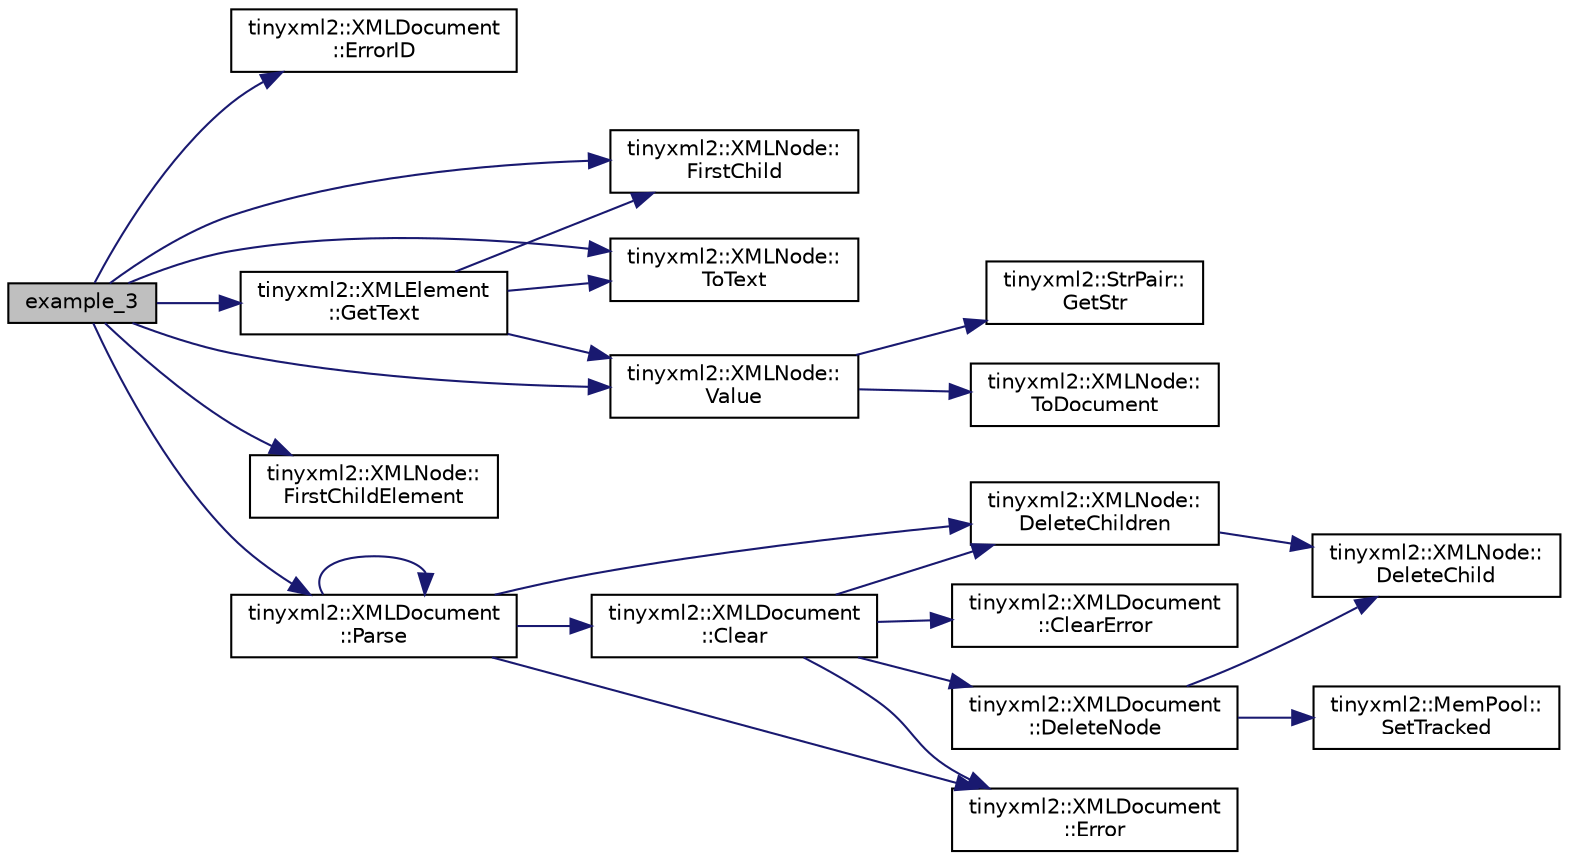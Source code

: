 digraph "example_3"
{
 // LATEX_PDF_SIZE
  edge [fontname="Helvetica",fontsize="10",labelfontname="Helvetica",labelfontsize="10"];
  node [fontname="Helvetica",fontsize="10",shape=record];
  rankdir="LR";
  Node1 [label="example_3",height=0.2,width=0.4,color="black", fillcolor="grey75", style="filled", fontcolor="black",tooltip=" "];
  Node1 -> Node2 [color="midnightblue",fontsize="10",style="solid"];
  Node2 [label="tinyxml2::XMLDocument\l::ErrorID",height=0.2,width=0.4,color="black", fillcolor="white", style="filled",URL="$classtinyxml2_1_1_x_m_l_document.html#afa3ed33b3107f920ec2b301f805ac17d",tooltip="Return the errorID."];
  Node1 -> Node3 [color="midnightblue",fontsize="10",style="solid"];
  Node3 [label="tinyxml2::XMLNode::\lFirstChild",height=0.2,width=0.4,color="black", fillcolor="white", style="filled",URL="$classtinyxml2_1_1_x_m_l_node.html#ae7dc225e1018cdd685f7563593a1fe08",tooltip="Get the first child node, or null if none exists."];
  Node1 -> Node4 [color="midnightblue",fontsize="10",style="solid"];
  Node4 [label="tinyxml2::XMLNode::\lFirstChildElement",height=0.2,width=0.4,color="black", fillcolor="white", style="filled",URL="$classtinyxml2_1_1_x_m_l_node.html#a1bec132dcf085284e0a10755f2cf0d57",tooltip=" "];
  Node1 -> Node5 [color="midnightblue",fontsize="10",style="solid"];
  Node5 [label="tinyxml2::XMLElement\l::GetText",height=0.2,width=0.4,color="black", fillcolor="white", style="filled",URL="$classtinyxml2_1_1_x_m_l_element.html#a0fa5bea0a4daf3ddd503dcabb823eba6",tooltip=" "];
  Node5 -> Node3 [color="midnightblue",fontsize="10",style="solid"];
  Node5 -> Node6 [color="midnightblue",fontsize="10",style="solid"];
  Node6 [label="tinyxml2::XMLNode::\lToText",height=0.2,width=0.4,color="black", fillcolor="white", style="filled",URL="$classtinyxml2_1_1_x_m_l_node.html#a41c55dab9162d1eb62db2008430e376b",tooltip="Safely cast to Text, or null."];
  Node5 -> Node7 [color="midnightblue",fontsize="10",style="solid"];
  Node7 [label="tinyxml2::XMLNode::\lValue",height=0.2,width=0.4,color="black", fillcolor="white", style="filled",URL="$classtinyxml2_1_1_x_m_l_node.html#a0485e51c670e741884cfd8362274d680",tooltip=" "];
  Node7 -> Node8 [color="midnightblue",fontsize="10",style="solid"];
  Node8 [label="tinyxml2::StrPair::\lGetStr",height=0.2,width=0.4,color="black", fillcolor="white", style="filled",URL="$classtinyxml2_1_1_str_pair.html#ad87e3d11330f5e689ba1e7e54c023b57",tooltip=" "];
  Node7 -> Node9 [color="midnightblue",fontsize="10",style="solid"];
  Node9 [label="tinyxml2::XMLNode::\lToDocument",height=0.2,width=0.4,color="black", fillcolor="white", style="filled",URL="$classtinyxml2_1_1_x_m_l_node.html#a836e2966ed736fc3c94f70e12a2a3357",tooltip="Safely cast to a Document, or null."];
  Node1 -> Node10 [color="midnightblue",fontsize="10",style="solid"];
  Node10 [label="tinyxml2::XMLDocument\l::Parse",height=0.2,width=0.4,color="black", fillcolor="white", style="filled",URL="$classtinyxml2_1_1_x_m_l_document.html#af2b616169e6517182f6725f2498e9a01",tooltip=" "];
  Node10 -> Node11 [color="midnightblue",fontsize="10",style="solid"];
  Node11 [label="tinyxml2::XMLDocument\l::Clear",height=0.2,width=0.4,color="black", fillcolor="white", style="filled",URL="$classtinyxml2_1_1_x_m_l_document.html#a65656b0b2cbc822708eb351504178aaf",tooltip="Clear the document, resetting it to the initial state."];
  Node11 -> Node12 [color="midnightblue",fontsize="10",style="solid"];
  Node12 [label="tinyxml2::XMLDocument\l::ClearError",height=0.2,width=0.4,color="black", fillcolor="white", style="filled",URL="$classtinyxml2_1_1_x_m_l_document.html#a4085d9c52f1d93214311459d6d1fcf17",tooltip=" "];
  Node11 -> Node13 [color="midnightblue",fontsize="10",style="solid"];
  Node13 [label="tinyxml2::XMLNode::\lDeleteChildren",height=0.2,width=0.4,color="black", fillcolor="white", style="filled",URL="$classtinyxml2_1_1_x_m_l_node.html#a0360085cc54df5bff85d5c5da13afdce",tooltip=" "];
  Node13 -> Node14 [color="midnightblue",fontsize="10",style="solid"];
  Node14 [label="tinyxml2::XMLNode::\lDeleteChild",height=0.2,width=0.4,color="black", fillcolor="white", style="filled",URL="$classtinyxml2_1_1_x_m_l_node.html#a363b6edbd6ebd55f8387d2b89f2b0921",tooltip=" "];
  Node11 -> Node15 [color="midnightblue",fontsize="10",style="solid"];
  Node15 [label="tinyxml2::XMLDocument\l::DeleteNode",height=0.2,width=0.4,color="black", fillcolor="white", style="filled",URL="$classtinyxml2_1_1_x_m_l_document.html#ac1d6e2c7fcc1a660624ac4f68e96380d",tooltip=" "];
  Node15 -> Node14 [color="midnightblue",fontsize="10",style="solid"];
  Node15 -> Node16 [color="midnightblue",fontsize="10",style="solid"];
  Node16 [label="tinyxml2::MemPool::\lSetTracked",height=0.2,width=0.4,color="black", fillcolor="white", style="filled",URL="$classtinyxml2_1_1_mem_pool.html#ac5804dd1387b2e4de5eef710076a0db1",tooltip=" "];
  Node11 -> Node17 [color="midnightblue",fontsize="10",style="solid"];
  Node17 [label="tinyxml2::XMLDocument\l::Error",height=0.2,width=0.4,color="black", fillcolor="white", style="filled",URL="$classtinyxml2_1_1_x_m_l_document.html#a34e6318e182e40e3cc4f4ba5d59ed9ed",tooltip="Return true if there was an error parsing the document."];
  Node10 -> Node13 [color="midnightblue",fontsize="10",style="solid"];
  Node10 -> Node17 [color="midnightblue",fontsize="10",style="solid"];
  Node10 -> Node10 [color="midnightblue",fontsize="10",style="solid"];
  Node1 -> Node6 [color="midnightblue",fontsize="10",style="solid"];
  Node1 -> Node7 [color="midnightblue",fontsize="10",style="solid"];
}
